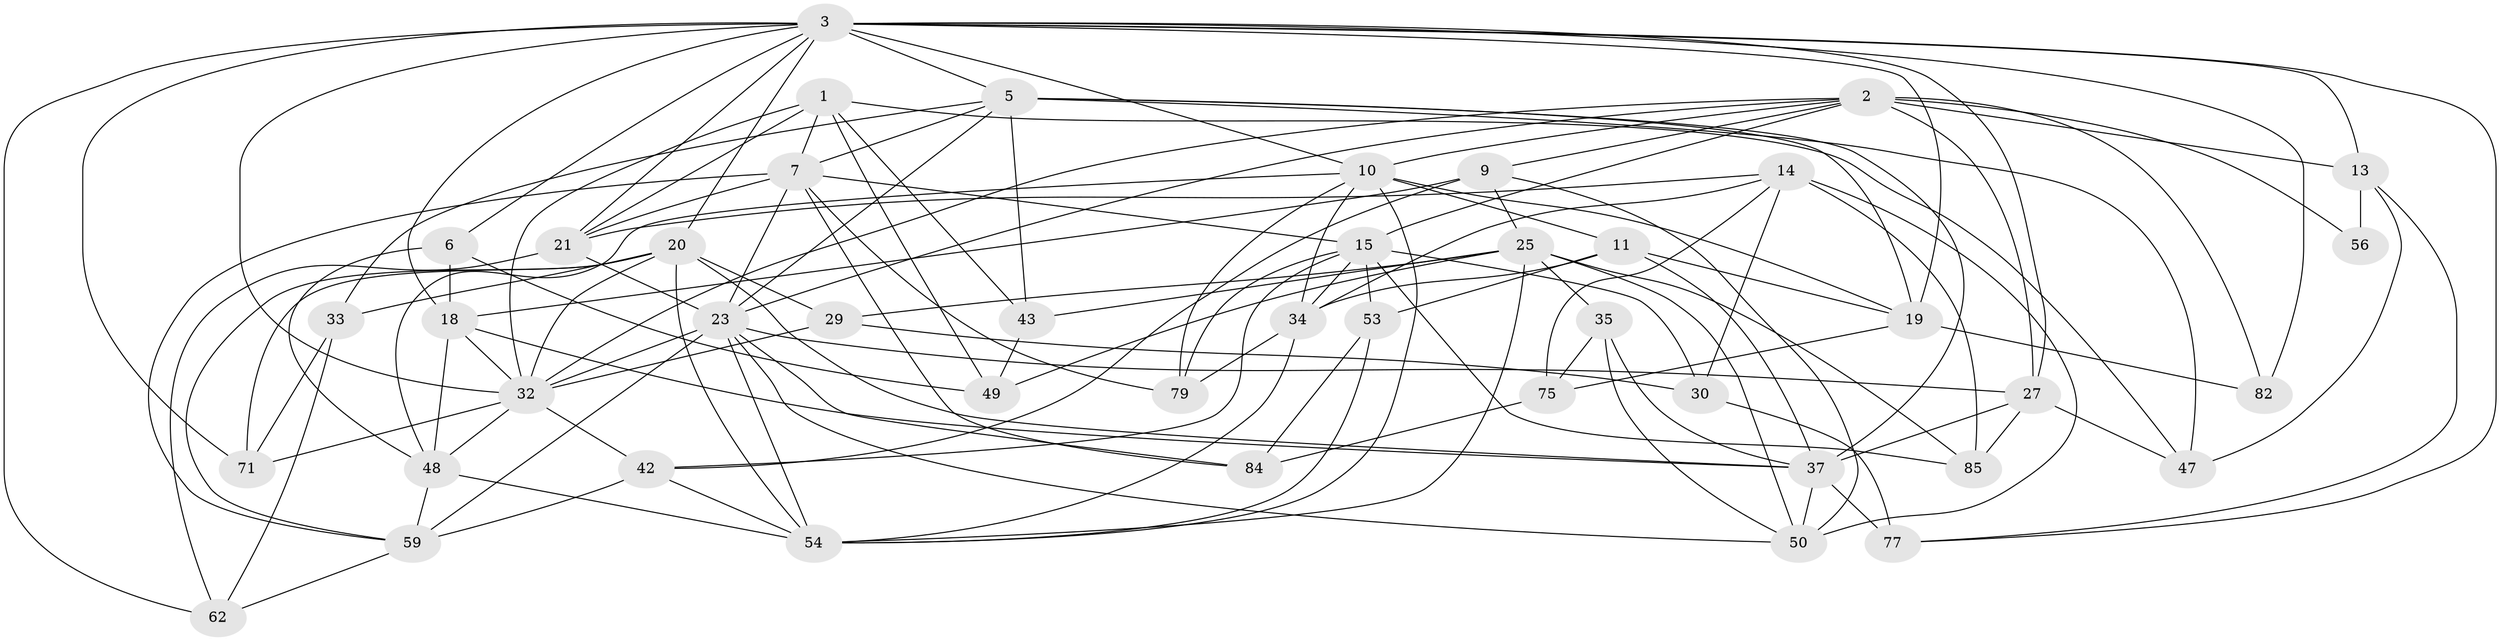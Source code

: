 // original degree distribution, {4: 1.0}
// Generated by graph-tools (version 1.1) at 2025/16/03/09/25 04:16:23]
// undirected, 44 vertices, 128 edges
graph export_dot {
graph [start="1"]
  node [color=gray90,style=filled];
  1 [super="+78"];
  2 [super="+8"];
  3 [super="+26+17+4"];
  5 [super="+16"];
  6;
  7 [super="+24"];
  9 [super="+65"];
  10 [super="+45+67"];
  11 [super="+40"];
  13 [super="+31"];
  14 [super="+86"];
  15 [super="+51"];
  18 [super="+80"];
  19 [super="+63+69"];
  20 [super="+38+74"];
  21 [super="+72"];
  23 [super="+81+41+39"];
  25 [super="+73+66"];
  27 [super="+28"];
  29;
  30;
  32 [super="+36"];
  33;
  34 [super="+58"];
  35;
  37 [super="+61"];
  42 [super="+70"];
  43;
  47;
  48 [super="+55"];
  49;
  50 [super="+68"];
  53;
  54 [super="+83"];
  56;
  59 [super="+87"];
  62;
  71;
  75;
  77;
  79;
  82;
  84;
  85;
  1 -- 47;
  1 -- 21;
  1 -- 7;
  1 -- 43;
  1 -- 49;
  1 -- 32;
  2 -- 56 [weight=2];
  2 -- 23;
  2 -- 15;
  2 -- 9;
  2 -- 10;
  2 -- 13;
  2 -- 82;
  2 -- 27;
  2 -- 32;
  3 -- 5;
  3 -- 32;
  3 -- 10;
  3 -- 77;
  3 -- 62;
  3 -- 27;
  3 -- 21;
  3 -- 13;
  3 -- 18;
  3 -- 82;
  3 -- 20;
  3 -- 6;
  3 -- 71;
  3 -- 19;
  5 -- 33;
  5 -- 23;
  5 -- 7;
  5 -- 43;
  5 -- 47;
  5 -- 37;
  5 -- 19;
  6 -- 48;
  6 -- 49;
  6 -- 18;
  7 -- 84;
  7 -- 79;
  7 -- 23;
  7 -- 21;
  7 -- 59;
  7 -- 15;
  9 -- 50;
  9 -- 42 [weight=2];
  9 -- 18;
  9 -- 25;
  10 -- 54;
  10 -- 79;
  10 -- 19;
  10 -- 48;
  10 -- 34;
  10 -- 11;
  11 -- 34;
  11 -- 53;
  11 -- 37;
  11 -- 19 [weight=2];
  13 -- 47;
  13 -- 56 [weight=2];
  13 -- 77;
  14 -- 50;
  14 -- 21;
  14 -- 75;
  14 -- 85;
  14 -- 30;
  14 -- 34;
  15 -- 85;
  15 -- 79;
  15 -- 30;
  15 -- 53;
  15 -- 42;
  15 -- 34;
  18 -- 48;
  18 -- 32;
  18 -- 37;
  19 -- 82 [weight=2];
  19 -- 75;
  20 -- 71;
  20 -- 59;
  20 -- 37;
  20 -- 29;
  20 -- 54;
  20 -- 33;
  20 -- 32;
  21 -- 23;
  21 -- 62;
  23 -- 32;
  23 -- 54;
  23 -- 59;
  23 -- 27;
  23 -- 84;
  23 -- 50;
  25 -- 54;
  25 -- 29;
  25 -- 35;
  25 -- 85;
  25 -- 50;
  25 -- 43;
  25 -- 49;
  27 -- 85;
  27 -- 37;
  27 -- 47;
  29 -- 30;
  29 -- 32;
  30 -- 77;
  32 -- 48;
  32 -- 71;
  32 -- 42;
  33 -- 62;
  33 -- 71;
  34 -- 79;
  34 -- 54;
  35 -- 37;
  35 -- 75;
  35 -- 50;
  37 -- 50;
  37 -- 77;
  42 -- 54;
  42 -- 59;
  43 -- 49;
  48 -- 59;
  48 -- 54;
  53 -- 84;
  53 -- 54;
  59 -- 62;
  75 -- 84;
}
